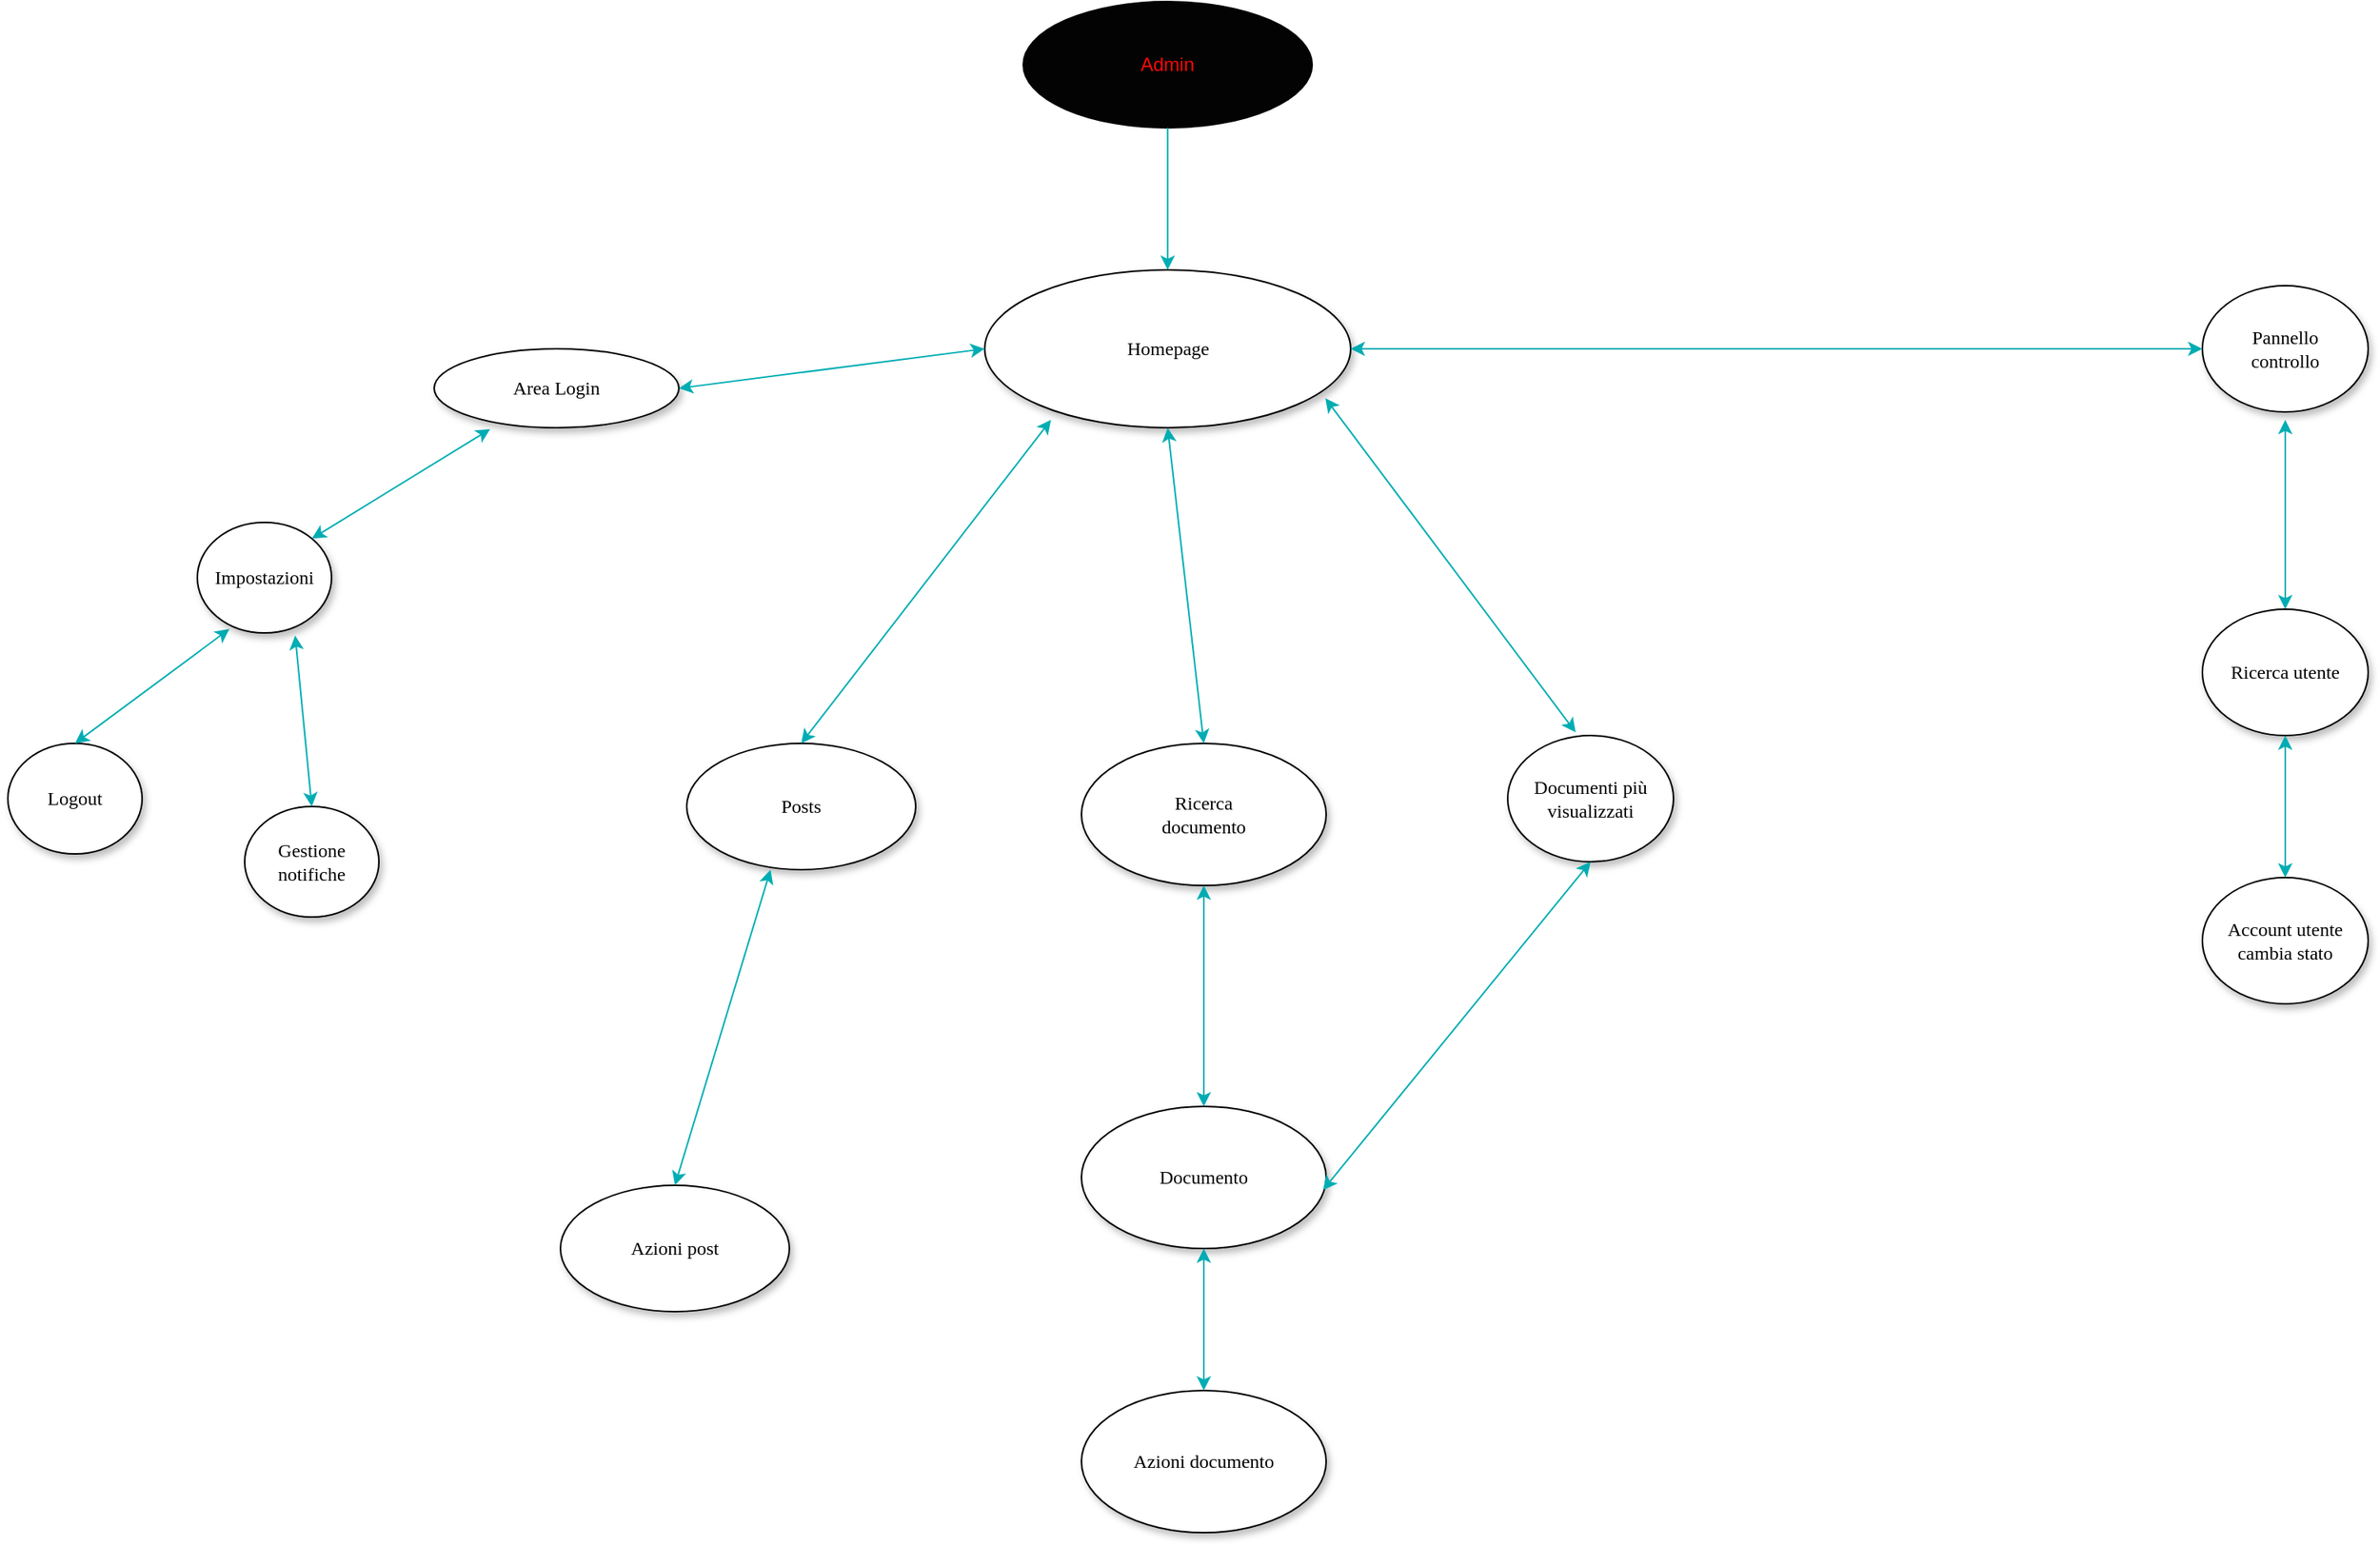 <mxfile version="20.6.1" type="google"><diagram id="SvvvGovUAwfGrRzduW8u" name="Page-1"><mxGraphModel grid="1" page="1" gridSize="10" guides="1" tooltips="1" connect="1" arrows="1" fold="1" pageScale="1" pageWidth="850" pageHeight="1100" math="0" shadow="0"><root><mxCell id="0"/><mxCell id="1" parent="0"/><mxCell id="iE0woTKec7TAUEPhY8tN-1" value="Homepage" style="ellipse;whiteSpace=wrap;html=1;rounded=0;shadow=1;comic=0;labelBackgroundColor=none;strokeWidth=1;fontFamily=Verdana;fontSize=12;align=center;" vertex="1" parent="1"><mxGeometry x="708.74" y="200" width="231.75" height="100" as="geometry"/></mxCell><mxCell id="iE0woTKec7TAUEPhY8tN-2" value="Posts" style="ellipse;whiteSpace=wrap;html=1;rounded=0;shadow=1;comic=0;labelBackgroundColor=none;strokeWidth=1;fontFamily=Verdana;fontSize=12;align=center;" vertex="1" parent="1"><mxGeometry x="520" y="500" width="145" height="80" as="geometry"/></mxCell><mxCell id="iE0woTKec7TAUEPhY8tN-3" value="Area Login" style="ellipse;whiteSpace=wrap;html=1;rounded=0;shadow=1;comic=0;labelBackgroundColor=none;strokeWidth=1;fontFamily=Verdana;fontSize=12;align=center;" vertex="1" parent="1"><mxGeometry x="360" y="250" width="155" height="50" as="geometry"/></mxCell><mxCell id="iE0woTKec7TAUEPhY8tN-4" value="Admin" style="ellipse;whiteSpace=wrap;html=1;gradientColor=none;fillColor=#030303;fontColor=#FF0808;" vertex="1" parent="1"><mxGeometry x="733.12" y="30" width="183" height="80" as="geometry"/></mxCell><mxCell id="iE0woTKec7TAUEPhY8tN-5" value="" style="endArrow=classic;startArrow=classic;html=1;rounded=0;shadow=0;strokeColor=#00ADB3;sourcePerimeterSpacing=5;targetPerimeterSpacing=5;jumpStyle=gap;exitX=1;exitY=0.5;exitDx=0;exitDy=0;entryX=0;entryY=0.5;entryDx=0;entryDy=0;" edge="1" parent="1" source="iE0woTKec7TAUEPhY8tN-3" target="iE0woTKec7TAUEPhY8tN-1"><mxGeometry width="50" height="50" relative="1" as="geometry"><mxPoint x="552.5" y="285" as="sourcePoint"/><mxPoint x="857.5" y="480" as="targetPoint"/></mxGeometry></mxCell><mxCell id="iE0woTKec7TAUEPhY8tN-6" value="" style="endArrow=classic;startArrow=classic;html=1;rounded=0;shadow=0;strokeColor=#00ADB3;sourcePerimeterSpacing=5;targetPerimeterSpacing=5;jumpStyle=gap;exitX=0.5;exitY=0;exitDx=0;exitDy=0;entryX=0.181;entryY=0.95;entryDx=0;entryDy=0;entryPerimeter=0;" edge="1" parent="1" source="iE0woTKec7TAUEPhY8tN-2" target="iE0woTKec7TAUEPhY8tN-1"><mxGeometry width="50" height="50" relative="1" as="geometry"><mxPoint x="492.5" y="365" as="sourcePoint"/><mxPoint x="777.5" y="340" as="targetPoint"/></mxGeometry></mxCell><mxCell id="iE0woTKec7TAUEPhY8tN-7" value="&lt;div&gt;Ricerca&lt;/div&gt;&lt;div&gt;documento&lt;br&gt;&lt;/div&gt;" style="ellipse;whiteSpace=wrap;html=1;rounded=0;shadow=1;comic=0;labelBackgroundColor=none;strokeWidth=1;fontFamily=Verdana;fontSize=12;align=center;" vertex="1" parent="1"><mxGeometry x="770" y="500" width="155" height="90" as="geometry"/></mxCell><mxCell id="iE0woTKec7TAUEPhY8tN-8" value="" style="endArrow=classic;startArrow=classic;html=1;rounded=0;shadow=0;strokeColor=#00ADB3;sourcePerimeterSpacing=5;targetPerimeterSpacing=5;jumpStyle=gap;exitX=0.5;exitY=0;exitDx=0;exitDy=0;entryX=0.5;entryY=1;entryDx=0;entryDy=0;" edge="1" parent="1" source="iE0woTKec7TAUEPhY8tN-7" target="iE0woTKec7TAUEPhY8tN-1"><mxGeometry width="50" height="50" relative="1" as="geometry"><mxPoint x="740" y="440" as="sourcePoint"/><mxPoint x="793.49" y="353" as="targetPoint"/></mxGeometry></mxCell><mxCell id="iE0woTKec7TAUEPhY8tN-9" value="Logout" style="ellipse;whiteSpace=wrap;html=1;rounded=0;shadow=1;comic=0;labelBackgroundColor=none;strokeWidth=1;fontFamily=Verdana;fontSize=12;align=center;" vertex="1" parent="1"><mxGeometry x="90" y="500" width="85" height="70" as="geometry"/></mxCell><mxCell id="iE0woTKec7TAUEPhY8tN-10" value="" style="endArrow=classic;html=1;rounded=0;shadow=0;strokeColor=#00ADB3;fontColor=#FF0808;sourcePerimeterSpacing=5;targetPerimeterSpacing=5;jumpStyle=gap;entryX=0.5;entryY=0;entryDx=0;entryDy=0;exitX=0.5;exitY=1;exitDx=0;exitDy=0;" edge="1" parent="1" source="iE0woTKec7TAUEPhY8tN-4" target="iE0woTKec7TAUEPhY8tN-1"><mxGeometry width="50" height="50" relative="1" as="geometry"><mxPoint x="724.5" y="240" as="sourcePoint"/><mxPoint x="794.5" y="210" as="targetPoint"/></mxGeometry></mxCell><mxCell id="iE0woTKec7TAUEPhY8tN-11" value="" style="endArrow=classic;startArrow=classic;html=1;rounded=0;shadow=0;strokeColor=#00ADB3;sourcePerimeterSpacing=5;targetPerimeterSpacing=5;jumpStyle=gap;exitX=0.239;exitY=0.964;exitDx=0;exitDy=0;entryX=0.5;entryY=0;entryDx=0;entryDy=0;exitPerimeter=0;" edge="1" parent="1" source="iE0woTKec7TAUEPhY8tN-12" target="iE0woTKec7TAUEPhY8tN-9"><mxGeometry width="50" height="50" relative="1" as="geometry"><mxPoint x="302.18" y="320" as="sourcePoint"/><mxPoint x="27.18" y="430" as="targetPoint"/></mxGeometry></mxCell><mxCell id="iE0woTKec7TAUEPhY8tN-12" value="Impostazioni" style="ellipse;whiteSpace=wrap;html=1;rounded=0;shadow=1;comic=0;labelBackgroundColor=none;strokeWidth=1;fontFamily=Verdana;fontSize=12;align=center;" vertex="1" parent="1"><mxGeometry x="210" y="360" width="85" height="70" as="geometry"/></mxCell><mxCell id="iE0woTKec7TAUEPhY8tN-13" value="" style="endArrow=classic;startArrow=classic;html=1;rounded=0;shadow=0;strokeColor=#00ADB3;sourcePerimeterSpacing=5;targetPerimeterSpacing=5;jumpStyle=gap;entryX=1;entryY=0;entryDx=0;entryDy=0;" edge="1" parent="1" source="iE0woTKec7TAUEPhY8tN-3" target="iE0woTKec7TAUEPhY8tN-12"><mxGeometry width="50" height="50" relative="1" as="geometry"><mxPoint x="488.64" y="311.65" as="sourcePoint"/><mxPoint x="460" y="420" as="targetPoint"/></mxGeometry></mxCell><mxCell id="iE0woTKec7TAUEPhY8tN-24" value="Gestione notifiche" style="ellipse;whiteSpace=wrap;html=1;rounded=0;shadow=1;comic=0;labelBackgroundColor=none;strokeWidth=1;fontFamily=Verdana;fontSize=12;align=center;" vertex="1" parent="1"><mxGeometry x="240" y="540" width="85" height="70" as="geometry"/></mxCell><mxCell id="iE0woTKec7TAUEPhY8tN-25" value="" style="endArrow=classic;startArrow=classic;html=1;rounded=0;shadow=0;strokeColor=#00ADB3;sourcePerimeterSpacing=5;targetPerimeterSpacing=5;jumpStyle=gap;exitX=0.729;exitY=1.024;exitDx=0;exitDy=0;entryX=0.5;entryY=0;entryDx=0;entryDy=0;exitPerimeter=0;" edge="1" parent="1" source="iE0woTKec7TAUEPhY8tN-12" target="iE0woTKec7TAUEPhY8tN-24"><mxGeometry width="50" height="50" relative="1" as="geometry"><mxPoint x="217.495" y="497.48" as="sourcePoint"/><mxPoint x="179.68" y="570" as="targetPoint"/></mxGeometry></mxCell><mxCell id="iE0woTKec7TAUEPhY8tN-32" value="Documenti più visualizzati" style="ellipse;whiteSpace=wrap;html=1;rounded=0;shadow=1;comic=0;labelBackgroundColor=none;strokeWidth=1;fontFamily=Verdana;fontSize=12;align=center;" vertex="1" parent="1"><mxGeometry x="1040" y="495" width="105" height="80" as="geometry"/></mxCell><mxCell id="iE0woTKec7TAUEPhY8tN-33" value="" style="endArrow=classic;startArrow=classic;html=1;rounded=0;shadow=0;strokeColor=#00ADB3;sourcePerimeterSpacing=5;targetPerimeterSpacing=5;jumpStyle=gap;exitX=0.41;exitY=-0.025;exitDx=0;exitDy=0;entryX=0.931;entryY=0.813;entryDx=0;entryDy=0;entryPerimeter=0;exitPerimeter=0;" edge="1" parent="1" source="iE0woTKec7TAUEPhY8tN-32" target="iE0woTKec7TAUEPhY8tN-1"><mxGeometry width="50" height="50" relative="1" as="geometry"><mxPoint x="941.507" y="431.716" as="sourcePoint"/><mxPoint x="878.741" y="295.04" as="targetPoint"/></mxGeometry></mxCell><mxCell id="iE0woTKec7TAUEPhY8tN-40" value="Pannello&lt;br&gt;controllo" style="ellipse;whiteSpace=wrap;html=1;rounded=0;shadow=1;comic=0;labelBackgroundColor=none;strokeWidth=1;fontFamily=Verdana;fontSize=12;align=center;" vertex="1" parent="1"><mxGeometry x="1480" y="210" width="105" height="80" as="geometry"/></mxCell><mxCell id="iE0woTKec7TAUEPhY8tN-41" value="" style="endArrow=classic;startArrow=classic;html=1;rounded=0;shadow=0;strokeColor=#00ADB3;sourcePerimeterSpacing=5;targetPerimeterSpacing=5;jumpStyle=gap;exitX=0;exitY=0.5;exitDx=0;exitDy=0;entryX=1;entryY=0.5;entryDx=0;entryDy=0;" edge="1" parent="1" source="iE0woTKec7TAUEPhY8tN-40" target="iE0woTKec7TAUEPhY8tN-1"><mxGeometry width="50" height="50" relative="1" as="geometry"><mxPoint x="1162.835" y="386.64" as="sourcePoint"/><mxPoint x="901.107" y="285.04" as="targetPoint"/></mxGeometry></mxCell><mxCell id="iE0woTKec7TAUEPhY8tN-42" value="" style="endArrow=classic;startArrow=classic;html=1;rounded=0;shadow=0;strokeColor=#00ADB3;sourcePerimeterSpacing=5;targetPerimeterSpacing=5;jumpStyle=gap;exitX=0.5;exitY=0;exitDx=0;exitDy=0;" edge="1" parent="1" source="iE0woTKec7TAUEPhY8tN-43" target="iE0woTKec7TAUEPhY8tN-40"><mxGeometry width="50" height="50" relative="1" as="geometry"><mxPoint x="1460" y="395" as="sourcePoint"/><mxPoint x="1061.107" y="260.04" as="targetPoint"/></mxGeometry></mxCell><mxCell id="iE0woTKec7TAUEPhY8tN-43" value="Ricerca utente" style="ellipse;whiteSpace=wrap;html=1;rounded=0;shadow=1;comic=0;labelBackgroundColor=none;strokeWidth=1;fontFamily=Verdana;fontSize=12;align=center;" vertex="1" parent="1"><mxGeometry x="1480" y="415" width="105" height="80" as="geometry"/></mxCell><mxCell id="iE0woTKec7TAUEPhY8tN-44" value="Account utente&lt;br&gt;cambia stato" style="ellipse;whiteSpace=wrap;html=1;rounded=0;shadow=1;comic=0;labelBackgroundColor=none;strokeWidth=1;fontFamily=Verdana;fontSize=12;align=center;" vertex="1" parent="1"><mxGeometry x="1480" y="585" width="105" height="80" as="geometry"/></mxCell><mxCell id="iE0woTKec7TAUEPhY8tN-45" value="" style="endArrow=classic;startArrow=classic;html=1;rounded=0;shadow=0;strokeColor=#00ADB3;sourcePerimeterSpacing=5;targetPerimeterSpacing=5;jumpStyle=gap;exitX=0.5;exitY=0;exitDx=0;exitDy=0;entryX=0.5;entryY=1;entryDx=0;entryDy=0;" edge="1" parent="1" source="iE0woTKec7TAUEPhY8tN-44" target="iE0woTKec7TAUEPhY8tN-43"><mxGeometry width="50" height="50" relative="1" as="geometry"><mxPoint x="1542.5" y="425" as="sourcePoint"/><mxPoint x="1542.5" y="305" as="targetPoint"/></mxGeometry></mxCell><mxCell id="iE0woTKec7TAUEPhY8tN-46" value="Azioni post" style="ellipse;whiteSpace=wrap;html=1;rounded=0;shadow=1;comic=0;labelBackgroundColor=none;strokeWidth=1;fontFamily=Verdana;fontSize=12;align=center;" vertex="1" parent="1"><mxGeometry x="440" y="780" width="145" height="80" as="geometry"/></mxCell><mxCell id="iE0woTKec7TAUEPhY8tN-47" value="" style="endArrow=classic;startArrow=classic;html=1;rounded=0;shadow=0;strokeColor=#00ADB3;sourcePerimeterSpacing=5;targetPerimeterSpacing=5;jumpStyle=gap;entryX=0.366;entryY=1;entryDx=0;entryDy=0;entryPerimeter=0;exitX=0.5;exitY=0;exitDx=0;exitDy=0;" edge="1" parent="1" source="iE0woTKec7TAUEPhY8tN-46" target="iE0woTKec7TAUEPhY8tN-2"><mxGeometry width="50" height="50" relative="1" as="geometry"><mxPoint x="570" y="650" as="sourcePoint"/><mxPoint x="785.419" y="296" as="targetPoint"/></mxGeometry></mxCell><mxCell id="iE0woTKec7TAUEPhY8tN-48" value="Documento" style="ellipse;whiteSpace=wrap;html=1;rounded=0;shadow=1;comic=0;labelBackgroundColor=none;strokeWidth=1;fontFamily=Verdana;fontSize=12;align=center;" vertex="1" parent="1"><mxGeometry x="770" y="730" width="155" height="90" as="geometry"/></mxCell><mxCell id="iE0woTKec7TAUEPhY8tN-49" value="" style="endArrow=classic;startArrow=classic;html=1;rounded=0;shadow=0;strokeColor=#00ADB3;sourcePerimeterSpacing=5;targetPerimeterSpacing=5;jumpStyle=gap;exitX=0.5;exitY=0;exitDx=0;exitDy=0;entryX=0.5;entryY=1;entryDx=0;entryDy=0;" edge="1" parent="1" source="iE0woTKec7TAUEPhY8tN-48" target="iE0woTKec7TAUEPhY8tN-7"><mxGeometry width="50" height="50" relative="1" as="geometry"><mxPoint x="857.5" y="510" as="sourcePoint"/><mxPoint x="827.067" y="303.04" as="targetPoint"/></mxGeometry></mxCell><mxCell id="iE0woTKec7TAUEPhY8tN-50" value="Azioni documento" style="ellipse;whiteSpace=wrap;html=1;rounded=0;shadow=1;comic=0;labelBackgroundColor=none;strokeWidth=1;fontFamily=Verdana;fontSize=12;align=center;" vertex="1" parent="1"><mxGeometry x="770" y="910" width="155" height="90" as="geometry"/></mxCell><mxCell id="iE0woTKec7TAUEPhY8tN-51" value="" style="endArrow=classic;startArrow=classic;html=1;rounded=0;shadow=0;strokeColor=#00ADB3;sourcePerimeterSpacing=5;targetPerimeterSpacing=5;jumpStyle=gap;exitX=0.5;exitY=0;exitDx=0;exitDy=0;entryX=0.5;entryY=1;entryDx=0;entryDy=0;" edge="1" parent="1" source="iE0woTKec7TAUEPhY8tN-50" target="iE0woTKec7TAUEPhY8tN-48"><mxGeometry width="50" height="50" relative="1" as="geometry"><mxPoint x="857.5" y="740" as="sourcePoint"/><mxPoint x="840" y="830" as="targetPoint"/></mxGeometry></mxCell><mxCell id="iE0woTKec7TAUEPhY8tN-53" value="" style="endArrow=classic;startArrow=classic;html=1;rounded=0;shadow=0;strokeColor=#00ADB3;sourcePerimeterSpacing=5;targetPerimeterSpacing=5;jumpStyle=gap;exitX=0.987;exitY=0.589;exitDx=0;exitDy=0;entryX=0.5;entryY=1;entryDx=0;entryDy=0;exitPerimeter=0;" edge="1" parent="1" source="iE0woTKec7TAUEPhY8tN-48" target="iE0woTKec7TAUEPhY8tN-32"><mxGeometry width="50" height="50" relative="1" as="geometry"><mxPoint x="935" y="785" as="sourcePoint"/><mxPoint x="1072.5" y="560" as="targetPoint"/></mxGeometry></mxCell></root></mxGraphModel></diagram></mxfile>